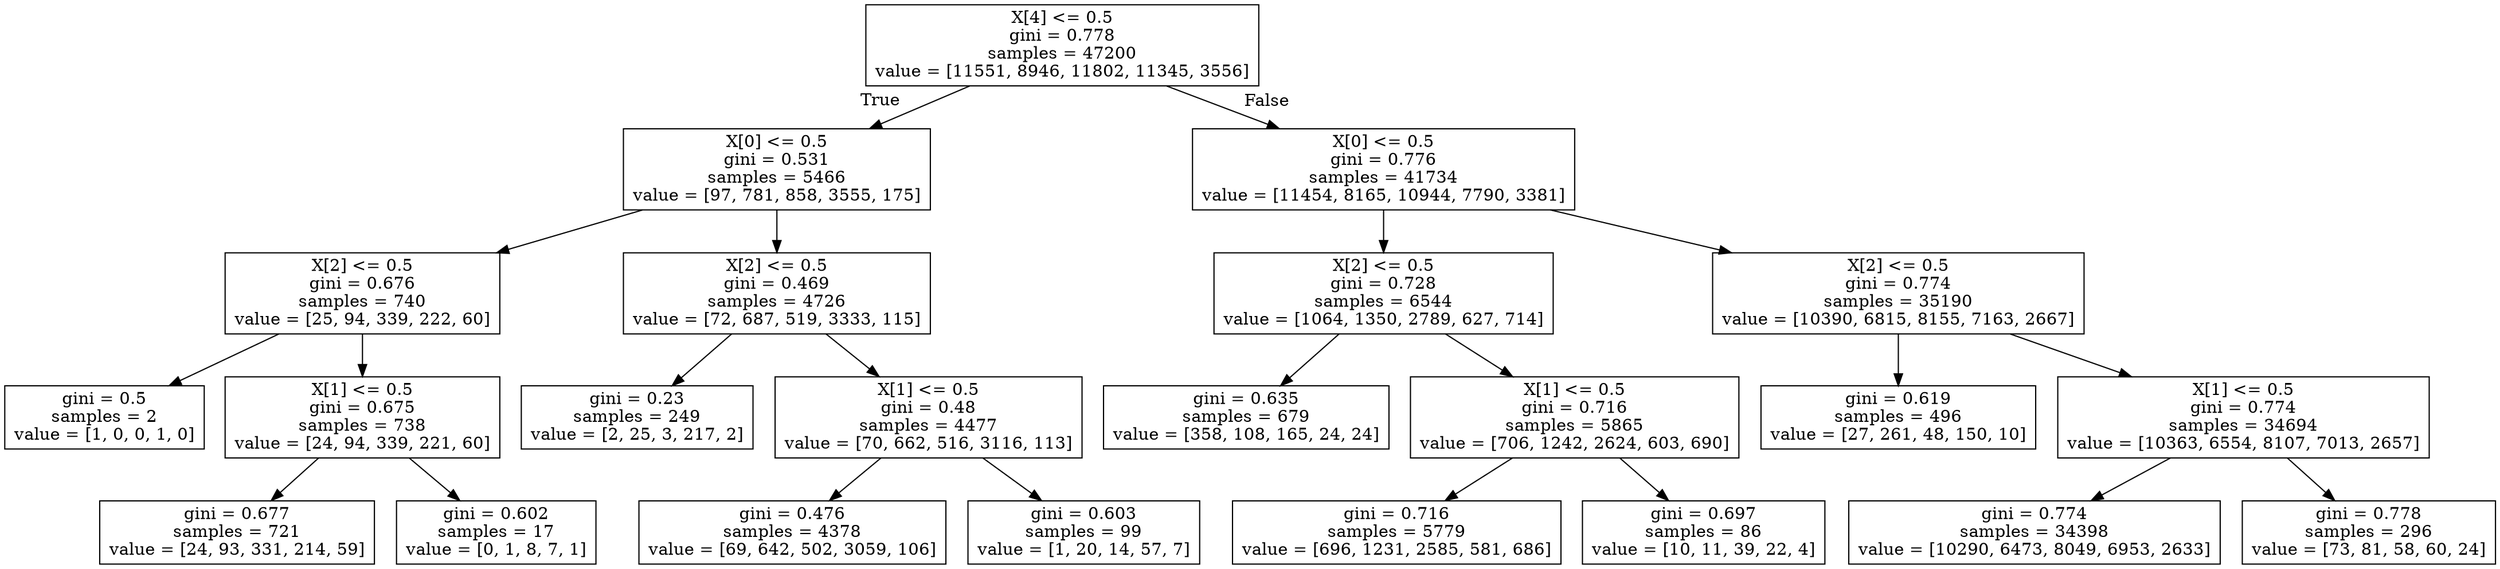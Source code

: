 digraph Tree {
node [shape=box] ;
0 [label="X[4] <= 0.5\ngini = 0.778\nsamples = 47200\nvalue = [11551, 8946, 11802, 11345, 3556]"] ;
1 [label="X[0] <= 0.5\ngini = 0.531\nsamples = 5466\nvalue = [97, 781, 858, 3555, 175]"] ;
0 -> 1 [labeldistance=2.5, labelangle=45, headlabel="True"] ;
2 [label="X[2] <= 0.5\ngini = 0.676\nsamples = 740\nvalue = [25, 94, 339, 222, 60]"] ;
1 -> 2 ;
3 [label="gini = 0.5\nsamples = 2\nvalue = [1, 0, 0, 1, 0]"] ;
2 -> 3 ;
4 [label="X[1] <= 0.5\ngini = 0.675\nsamples = 738\nvalue = [24, 94, 339, 221, 60]"] ;
2 -> 4 ;
5 [label="gini = 0.677\nsamples = 721\nvalue = [24, 93, 331, 214, 59]"] ;
4 -> 5 ;
6 [label="gini = 0.602\nsamples = 17\nvalue = [0, 1, 8, 7, 1]"] ;
4 -> 6 ;
7 [label="X[2] <= 0.5\ngini = 0.469\nsamples = 4726\nvalue = [72, 687, 519, 3333, 115]"] ;
1 -> 7 ;
8 [label="gini = 0.23\nsamples = 249\nvalue = [2, 25, 3, 217, 2]"] ;
7 -> 8 ;
9 [label="X[1] <= 0.5\ngini = 0.48\nsamples = 4477\nvalue = [70, 662, 516, 3116, 113]"] ;
7 -> 9 ;
10 [label="gini = 0.476\nsamples = 4378\nvalue = [69, 642, 502, 3059, 106]"] ;
9 -> 10 ;
11 [label="gini = 0.603\nsamples = 99\nvalue = [1, 20, 14, 57, 7]"] ;
9 -> 11 ;
12 [label="X[0] <= 0.5\ngini = 0.776\nsamples = 41734\nvalue = [11454, 8165, 10944, 7790, 3381]"] ;
0 -> 12 [labeldistance=2.5, labelangle=-45, headlabel="False"] ;
13 [label="X[2] <= 0.5\ngini = 0.728\nsamples = 6544\nvalue = [1064, 1350, 2789, 627, 714]"] ;
12 -> 13 ;
14 [label="gini = 0.635\nsamples = 679\nvalue = [358, 108, 165, 24, 24]"] ;
13 -> 14 ;
15 [label="X[1] <= 0.5\ngini = 0.716\nsamples = 5865\nvalue = [706, 1242, 2624, 603, 690]"] ;
13 -> 15 ;
16 [label="gini = 0.716\nsamples = 5779\nvalue = [696, 1231, 2585, 581, 686]"] ;
15 -> 16 ;
17 [label="gini = 0.697\nsamples = 86\nvalue = [10, 11, 39, 22, 4]"] ;
15 -> 17 ;
18 [label="X[2] <= 0.5\ngini = 0.774\nsamples = 35190\nvalue = [10390, 6815, 8155, 7163, 2667]"] ;
12 -> 18 ;
19 [label="gini = 0.619\nsamples = 496\nvalue = [27, 261, 48, 150, 10]"] ;
18 -> 19 ;
20 [label="X[1] <= 0.5\ngini = 0.774\nsamples = 34694\nvalue = [10363, 6554, 8107, 7013, 2657]"] ;
18 -> 20 ;
21 [label="gini = 0.774\nsamples = 34398\nvalue = [10290, 6473, 8049, 6953, 2633]"] ;
20 -> 21 ;
22 [label="gini = 0.778\nsamples = 296\nvalue = [73, 81, 58, 60, 24]"] ;
20 -> 22 ;
}